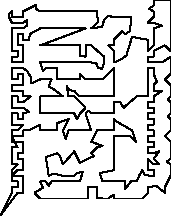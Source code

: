 unitsize(0.001cm);
// 53688.9
draw((200,400)--(200,500));
draw((200,500)--(300,500));
draw((300,500)--(300,600));
draw((300,600)--(200,600));
draw((200,600)--(200,800));
draw((200,800)--(300,900));
draw((300,900)--(200,900));
draw((200,900)--(200,1000));
draw((200,1000)--(200,1100));
draw((200,1100)--(200,1200));
draw((200,1200)--(300,1200));
draw((300,1200)--(200,1400));
draw((200,1400)--(300,1400));
draw((300,1400)--(400,1400));
draw((400,1400)--(400,1500));
draw((400,1500)--(500,1500));
draw((500,1500)--(700,1600));
draw((700,1600)--(700,1500));
draw((700,1500)--(800,1500));
draw((800,1500)--(900,1500));
draw((900,1500)--(1000,1500));
draw((1000,1500)--(1000,1629));
draw((1000,1629)--(1200,1700));
draw((1200,1700)--(1100,1500));
draw((1100,1500)--(1150,1350));
draw((1150,1350)--(1200,1500));
draw((1200,1500)--(1300,1500));
draw((1300,1500)--(1400,1500));
draw((1400,1500)--(1500,1500));
draw((1500,1500)--(1600,1500));
draw((1600,1500)--(1500,1800));
draw((1500,1800)--(1550,1850));
draw((1550,1850)--(1600,1800));
draw((1600,1800)--(1700,1800));
draw((1700,1800)--(1800,1800));
draw((1800,1800)--(2000,1800));
draw((2000,1800)--(2000,1900));
draw((2000,1900)--(2000,2000));
draw((2000,2000)--(2110,2000));
draw((2110,2000)--(2170,1900));
draw((2170,1900)--(2400,2100));
draw((2400,2100)--(2600,2100));
draw((2600,2100)--(2600,2200));
draw((2600,2200)--(2600,2300));
draw((2600,2300)--(2600,2400));
draw((2600,2400)--(2600,2500));
draw((2600,2500)--(2600,2600));
draw((2600,2600)--(2700,2600));
draw((2700,2600)--(2700,2500));
draw((2700,2500)--(2760,2360));
draw((2760,2360)--(2700,2300));
draw((2700,2300)--(2700,2200));
draw((2700,2200)--(2850,2200));
draw((2850,2200)--(2700,2100));
draw((2700,2100)--(2700,2000));
draw((2700,2000)--(2600,2000));
draw((2600,2000)--(2600,1900));
draw((2600,1900)--(2700,1900));
draw((2700,1900)--(2700,1800));
draw((2700,1800)--(2600,1800));
draw((2600,1800)--(2600,1700));
draw((2600,1700)--(2700,1700));
draw((2700,1700)--(2700,1600));
draw((2700,1600)--(2600,1600));
draw((2600,1600)--(2600,1500));
draw((2600,1500)--(2700,1500));
draw((2700,1500)--(2700,1400));
draw((2700,1400)--(2600,1400));
draw((2600,1400)--(2600,1300));
draw((2600,1300)--(2700,1300));
draw((2700,1300)--(2700,1200));
draw((2700,1200)--(2600,1200));
draw((2600,1200)--(2600,1100));
draw((2600,1100)--(2700,1100));
draw((2700,1100)--(2800,1130));
draw((2800,1130)--(2700,1000));
draw((2700,1000)--(2800,900));
draw((2800,900)--(2700,900));
draw((2700,900)--(2600,1000));
draw((2600,1000)--(2600,900));
draw((2600,900)--(2600,800));
draw((2600,800)--(2700,800));
draw((2700,800)--(2700,700));
draw((2700,700)--(2550,710));
draw((2550,710)--(2500,800));
draw((2500,800)--(2450,710));
draw((2450,710)--(2400,600));
draw((2400,600)--(2300,600));
draw((2300,600)--(2200,469));
draw((2200,469)--(2200,600));
draw((2200,600)--(2100,600));
draw((2100,600)--(2000,600));
draw((2000,600)--(1900,600));
draw((1900,600)--(1800,600));
draw((1800,600)--(1750,750));
draw((1750,750)--(2000,800));
draw((2000,800)--(2000,900));
draw((2000,900)--(2000,1000));
draw((2000,1000)--(2000,1100));
draw((2000,1100)--(2000,1200));
draw((2000,1200)--(2000,1300));
draw((2000,1300)--(2000,1400));
draw((2000,1400)--(2290,1400));
draw((2290,1400)--(2390,1300));
draw((2390,1300)--(2320,1500));
draw((2320,1500)--(2060,1650));
draw((2060,1650)--(2000,1700));
draw((2000,1700)--(2000,1600));
draw((2000,1600)--(2000,1500));
draw((2000,1500)--(1800,1500));
draw((1800,1500)--(1700,1500));
draw((1700,1500)--(1600,1300));
draw((1600,1300)--(1800,1230));
draw((1800,1230)--(1700,1200));
draw((1700,1200)--(1600,1100));
draw((1600,1100)--(1650,1050));
draw((1650,1050)--(1400,930));
draw((1400,930)--(1300,1130));
draw((1300,1130)--(1100,900));
draw((1100,900)--(1050,1050));
draw((1050,1050)--(1000,1100));
draw((1000,1100)--(800,1030));
draw((800,1030)--(850,700));
draw((850,700)--(939,740));
draw((939,740)--(1100,700));
draw((1100,700)--(1300,700));
draw((1300,700)--(1350,750));
draw((1350,750)--(1450,770));
draw((1450,770)--(1400,600));
draw((1400,600)--(1300,600));
draw((1300,600)--(1200,600));
draw((1200,600)--(1100,600));
draw((1100,600)--(1000,600));
draw((1000,600)--(900,600));
draw((900,600)--(850,520));
draw((850,520)--(800,600));
draw((800,600)--(700,600));
draw((700,600)--(750,490));
draw((750,490)--(600,400));
draw((600,400)--(700,300));
draw((700,300)--(800,300));
draw((800,300)--(900,300));
draw((900,300)--(1000,300));
draw((1000,300)--(1100,300));
draw((1100,300)--(1200,300));
draw((1200,300)--(1300,300));
draw((1300,300)--(1400,300));
draw((1400,300)--(1550,300));
draw((1550,300)--(1550,500));
draw((1550,500)--(1710,510));
draw((1710,510)--(1710,310));
draw((1710,310)--(1800,300));
draw((1800,300)--(1900,300));
draw((1900,300)--(2000,370));
draw((2000,370)--(2000,300));
draw((2000,300)--(2100,300));
draw((2100,300)--(2200,300));
draw((2200,300)--(2300,300));
draw((2300,300)--(2400,300));
draw((2400,300)--(2500,300));
draw((2500,300)--(2600,400));
draw((2600,400)--(2600,500));
draw((2600,500)--(2750,520));
draw((2750,520)--(2900,400));
draw((2900,400)--(2900,500));
draw((2900,500)--(3000,700));
draw((3000,700)--(3000,800));
draw((3000,800)--(3000,900));
draw((3000,900)--(2930,950));
draw((2930,950)--(3000,1000));
draw((3000,1000)--(3000,1100));
draw((3000,1100)--(3000,1200));
draw((3000,1200)--(3000,1300));
draw((3000,1300)--(2900,1400));
draw((2900,1400)--(3000,1500));
draw((3000,1500)--(3000,1600));
draw((3000,1600)--(3000,1700));
draw((3000,1700)--(2950,1750));
draw((2950,1750)--(3000,1800));
draw((3000,1800)--(3000,1900));
draw((3000,1900)--(3000,2000));
draw((3000,2000)--(2950,2050));
draw((2950,2050)--(3000,2100));
draw((3000,2100)--(3000,2200));
draw((3000,2200)--(3000,2300));
draw((3000,2300)--(2900,2400));
draw((2900,2400)--(3000,2500));
draw((3000,2500)--(3000,2600));
draw((3000,2600)--(3000,2700));
draw((3000,2700)--(3000,2800));
draw((3000,2800)--(2850,2700));
draw((2850,2700)--(2700,2700));
draw((2700,2700)--(2600,2700));
draw((2600,2700)--(2600,2800));
draw((2600,2800)--(2700,2800));
draw((2700,2800)--(2700,2900));
draw((2700,2900)--(2900,3000));
draw((2900,3000)--(3000,2900));
draw((3000,2900)--(3000,3000));
draw((3000,3000)--(3000,3100));
draw((3000,3100)--(3000,3200));
draw((3000,3200)--(3000,3300));
draw((3000,3300)--(3000,3400));
draw((3000,3400)--(3000,3500));
draw((3000,3500)--(3000,3600));
draw((3000,3600)--(3000,3700));
draw((3000,3700)--(3000,3800));
draw((3000,3800)--(2700,3800));
draw((2700,3800)--(2700,3700));
draw((2700,3700)--(2620,3650));
draw((2620,3650)--(2700,3600));
draw((2700,3600)--(2700,3500));
draw((2700,3500)--(2600,3400));
draw((2600,3400)--(2700,3400));
draw((2700,3400)--(2850,3350));
draw((2850,3350)--(2700,3300));
draw((2700,3300)--(2700,3200));
draw((2700,3200)--(2700,3100));
draw((2700,3100)--(2700,3000));
draw((2700,3000)--(2600,2900));
draw((2600,2900)--(2600,3000));
draw((2600,3000)--(2600,3100));
draw((2600,3100)--(2320,3150));
draw((2320,3150)--(2220,2820));
draw((2220,2820)--(2120,2750));
draw((2120,2750)--(2000,2700));
draw((2000,2700)--(2000,2800));
draw((2000,2800)--(2000,2900));
draw((2000,2900)--(1900,3000));
draw((1900,3000)--(2000,3000));
draw((2000,3000)--(2000,3100));
draw((2000,3100)--(2050,3150));
draw((2050,3150)--(2100,3200));
draw((2100,3200)--(2150,3250));
draw((2150,3250)--(2200,3200));
draw((2200,3200)--(2280,3250));
draw((2280,3250)--(2300,3400));
draw((2300,3400)--(2300,3500));
draw((2300,3500)--(2000,3500));
draw((2000,3500)--(1900,3520));
draw((1900,3520)--(1829,3450));
draw((1829,3450)--(1790,3330));
draw((1790,3330)--(1600,3300));
draw((1600,3300)--(1720,3409));
draw((1720,3409)--(1700,3600));
draw((1700,3600)--(1600,3600));
draw((1600,3600)--(1500,3600));
draw((1500,3600)--(1400,3600));
draw((1400,3600)--(1300,3600));
draw((1300,3600)--(1200,3600));
draw((1200,3600)--(1100,3600));
draw((1100,3600)--(1000,3600));
draw((1000,3600)--(900,3600));
draw((900,3600)--(800,3600));
draw((800,3600)--(700,3600));
draw((700,3600)--(620,3650));
draw((620,3650)--(620,3709));
draw((620,3709)--(400,3600));
draw((400,3600)--(400,3500));
draw((400,3500)--(300,3500));
draw((300,3500)--(200,3500));
draw((200,3500)--(200,3600));
draw((200,3600)--(150,3550));
draw((150,3550)--(150,3500));
draw((150,3500)--(200,3400));
draw((200,3400)--(300,3400));
draw((300,3400)--(400,3400));
draw((400,3400)--(469,3450));
draw((469,3450)--(469,3350));
draw((469,3350)--(400,3300));
draw((400,3300)--(300,3300));
draw((300,3300)--(200,3300));
draw((200,3300)--(200,3200));
draw((200,3200)--(200,3100));
draw((200,3100)--(200,3000));
draw((200,3000)--(200,2900));
draw((200,2900)--(300,2900));
draw((300,2900)--(300,2800));
draw((300,2800)--(200,2800));
draw((200,2800)--(200,2700));
draw((200,2700)--(300,2700));
draw((300,2700)--(400,2700));
draw((400,2700)--(400,2800));
draw((400,2800)--(400,2900));
draw((400,2900)--(400,3000));
draw((400,3000)--(300,3000));
draw((300,3000)--(300,3100));
draw((300,3100)--(300,3200));
draw((300,3200)--(400,3200));
draw((400,3200)--(400,3100));
draw((400,3100)--(500,3100));
draw((500,3100)--(520,3200));
draw((520,3200)--(700,3300));
draw((700,3300)--(800,3300));
draw((800,3300)--(900,3300));
draw((900,3300)--(1000,3300));
draw((1000,3300)--(1100,3300));
draw((1100,3300)--(1200,3300));
draw((1200,3300)--(1300,3300));
draw((1300,3300)--(1400,3300));
draw((1400,3300)--(1500,3300));
draw((1500,3300)--(700,3000));
draw((700,3000)--(800,3000));
draw((800,3000)--(900,3000));
draw((900,3000)--(1000,3000));
draw((1000,3000)--(1100,3000));
draw((1100,3000)--(1200,3000));
draw((1200,3000)--(1300,3000));
draw((1300,3000)--(1400,3000));
draw((1400,3000)--(1400,2900));
draw((1400,2900)--(1400,2820));
draw((1400,2820)--(1500,2800));
draw((1500,2800)--(1500,2860));
draw((1500,2860)--(1500,3000));
draw((1500,3000)--(1600,3000));
draw((1600,3000)--(1829,2800));
draw((1829,2800)--(1829,2700));
draw((1829,2700)--(1790,2580));
draw((1790,2580)--(1720,2610));
draw((1720,2610)--(1690,2680));
draw((1690,2680)--(1600,2700));
draw((1600,2700)--(1500,2700));
draw((1500,2700)--(1400,2700));
draw((1400,2700)--(1300,2700));
draw((1300,2700)--(1200,2700));
draw((1200,2700)--(1100,2700));
draw((1100,2700)--(1000,2700));
draw((1000,2700)--(900,2700));
draw((900,2700)--(800,2700));
draw((800,2700)--(700,2700));
draw((700,2700)--(750,2550));
draw((750,2550)--(800,2600));
draw((800,2600)--(910,2600));
draw((910,2600)--(1000,2600));
draw((1000,2600)--(1000,2400));
draw((1000,2400)--(1100,2400));
draw((1100,2400)--(1200,2400));
draw((1200,2400)--(1300,2400));
draw((1300,2400)--(1400,2400));
draw((1400,2400)--(1400,2500));
draw((1400,2500)--(1500,2400));
draw((1500,2400)--(1600,2400));
draw((1600,2400)--(1700,2400));
draw((1700,2400)--(1800,2400));
draw((1800,2400)--(2000,2600));
draw((2000,2600)--(2000,2500));
draw((2000,2500)--(2000,2400));
draw((2000,2400)--(2000,2300));
draw((2000,2300)--(2000,2200));
draw((2000,2200)--(2000,2100));
draw((2000,2100)--(1800,2100));
draw((1800,2100)--(1700,2100));
draw((1700,2100)--(1600,2100));
draw((1600,2100)--(1500,2100));
draw((1500,2100)--(1400,2100));
draw((1400,2100)--(1350,2140));
draw((1350,2140)--(1300,2200));
draw((1300,2200)--(1220,2210));
draw((1220,2210)--(1170,2280));
draw((1170,2280)--(1200,2100));
draw((1200,2100)--(1300,2100));
draw((1300,2100)--(1400,2000));
draw((1400,2000)--(1500,1900));
draw((1500,1900)--(1400,1800));
draw((1400,1800)--(1350,1700));
draw((1350,1700)--(1300,1800));
draw((1300,1800)--(1200,1800));
draw((1200,1800)--(1100,1800));
draw((1100,1800)--(1000,1800));
draw((1000,1800)--(900,1800));
draw((900,1800)--(800,1800));
draw((800,1800)--(700,1800));
draw((700,1800)--(700,2100));
draw((700,2100)--(800,2100));
draw((800,2100)--(900,2100));
draw((900,2100)--(1000,2100));
draw((1000,2100)--(1100,2100));
draw((1100,2100)--(950,2220));
draw((950,2220)--(850,2280));
draw((850,2280)--(900,2400));
draw((900,2400)--(800,2400));
draw((800,2400)--(700,2400));
draw((700,2400)--(540,2330));
draw((540,2330)--(540,2430));
draw((540,2430)--(469,2550));
draw((469,2550)--(400,2600));
draw((400,2600)--(300,2600));
draw((300,2600)--(200,2600));
draw((200,2600)--(200,2500));
draw((200,2500)--(200,2400));
draw((200,2400)--(300,2400));
draw((300,2400)--(300,2500));
draw((300,2500)--(400,2500));
draw((400,2500)--(400,2400));
draw((400,2400)--(400,2300));
draw((400,2300)--(300,2300));
draw((300,2300)--(200,2300));
draw((200,2300)--(200,2200));
draw((200,2200)--(300,2200));
draw((300,2200)--(400,2200));
draw((400,2200)--(400,2100));
draw((400,2100)--(530,2100));
draw((530,2100)--(400,2000));
draw((400,2000)--(300,2000));
draw((300,2000)--(300,2100));
draw((300,2100)--(200,2100));
draw((200,2100)--(200,2000));
draw((200,2000)--(200,1900));
draw((200,1900)--(300,1900));
draw((300,1900)--(400,1900));
draw((400,1900)--(500,1829));
draw((500,1829)--(400,1800));
draw((400,1800)--(400,1700));
draw((400,1700)--(300,1700));
draw((300,1700)--(300,1800));
draw((300,1800)--(200,1800));
draw((200,1800)--(200,1700));
draw((200,1700)--(200,1600));
draw((200,1600)--(300,1600));
draw((300,1600)--(400,1600));
draw((400,1600)--(300,1500));
draw((300,1500)--(200,1500));
draw((200,1500)--(200,1300));
draw((200,1300)--(300,1300));
draw((300,1300)--(400,1300));
draw((400,1300)--(400,1200));
draw((400,1200)--(400,1100));
draw((400,1100)--(300,1100));
draw((300,1100)--(300,1000));
draw((300,1000)--(400,1000));
draw((400,1000)--(400,900));
draw((400,900)--(400,800));
draw((400,800)--(300,800));
draw((300,800)--(200,700));
draw((200,700)--(300,700));
draw((300,700)--(400,700));
draw((400,700)--(400,600));
draw((400,600)--(400,500));
draw((400,500)--(400,400));
draw((400,400)--(300,400));
draw((300,400)--(0,0));
draw((0,0)--(200,400));

